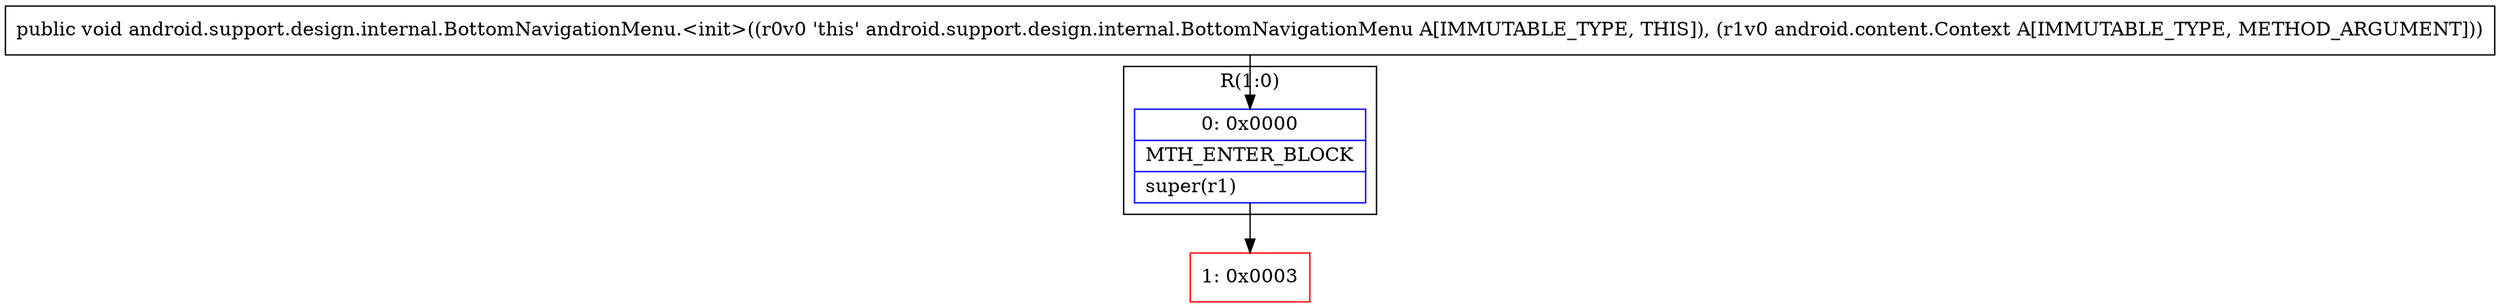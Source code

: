 digraph "CFG forandroid.support.design.internal.BottomNavigationMenu.\<init\>(Landroid\/content\/Context;)V" {
subgraph cluster_Region_1888862756 {
label = "R(1:0)";
node [shape=record,color=blue];
Node_0 [shape=record,label="{0\:\ 0x0000|MTH_ENTER_BLOCK\l|super(r1)\l}"];
}
Node_1 [shape=record,color=red,label="{1\:\ 0x0003}"];
MethodNode[shape=record,label="{public void android.support.design.internal.BottomNavigationMenu.\<init\>((r0v0 'this' android.support.design.internal.BottomNavigationMenu A[IMMUTABLE_TYPE, THIS]), (r1v0 android.content.Context A[IMMUTABLE_TYPE, METHOD_ARGUMENT])) }"];
MethodNode -> Node_0;
Node_0 -> Node_1;
}

